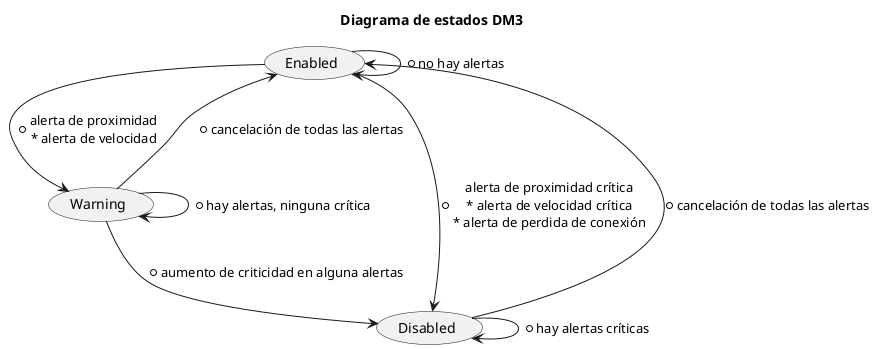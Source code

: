 @startuml

title Diagrama de estados DM3

(Enabled) --> (Warning) : * alerta de proximidad\n* alerta de velocidad
(Enabled) --> (Disabled) : * alerta de proximidad crítica\n* alerta de velocidad crítica\n* alerta de perdida de conexión
(Disabled) --> (Enabled) : * cancelación de todas las alertas
(Warning)  --> (Enabled) : * cancelación de todas las alertas
(Warning)  --> (Disabled) : * aumento de criticidad en alguna alertas
(Enabled) --> (Enabled) : * no hay alertas
(Warning) --> (Warning) : * hay alertas, ninguna crítica
(Disabled) --> (Disabled) : * hay alertas críticas


@enduml

/'
URL Diagram: https://www.planttext.com/plantuml/svg/hLBBSfim5Dtp5TebwTJ13uWVYqvSeDZ6u1ZZLwOp7ba8a0s2WB2X_zHLFo4_Lg1DOYVrhWlDwDwhSyuzL_S-OJ1cQU1p72FCnq0cq8rX086D0IwATfW0MMzntBL2uTR7zWserRw0woMCAQ7k3UY1Jm3wE6OL98h3Z0J4XlPtUfe_O3z4PVezZqoIl-4b8e3Yvv-C87Y1yK8zmh5TbCih2YdEoFCloft8LUgllPJY25A4VOZAboMCXJPCW5-SFwm9z-Rwly3VUKy3J5bODHoJmb1b3jC2xgOKlh6S3_2i1ne23-R_4FpuPoVlFeCoNMgyZFB3eCvRFS6-GXAEu-unjQjTug-ukJb-MQOUy1YBaXxF7u_7syY7b36SiLiK1dmL5HW-ERYyCnQo5ka4BJcEcZZNt85arckEEa0JNNJaoNPg2AxLqNwCkrAxBnWuW9sXErRctvI8vLOOQvf434jtPuy3OJUKHbgpFQclyDtAMwW6c_PDxT3SfZkaVktdowOf1G-hgUfD0cgg6bu_F2qd6tAdj0xhRhGHJFqOgBwbUtksJwQ2iWpOMlOCiPqZSwP5zI5gp1EniKeN64rGib167N7hYiAJRbcEjEjQBITBZGqKfuOyo-1-5UsbnkZGe9k1KtCxZssdhULrxeh_3G00
'/